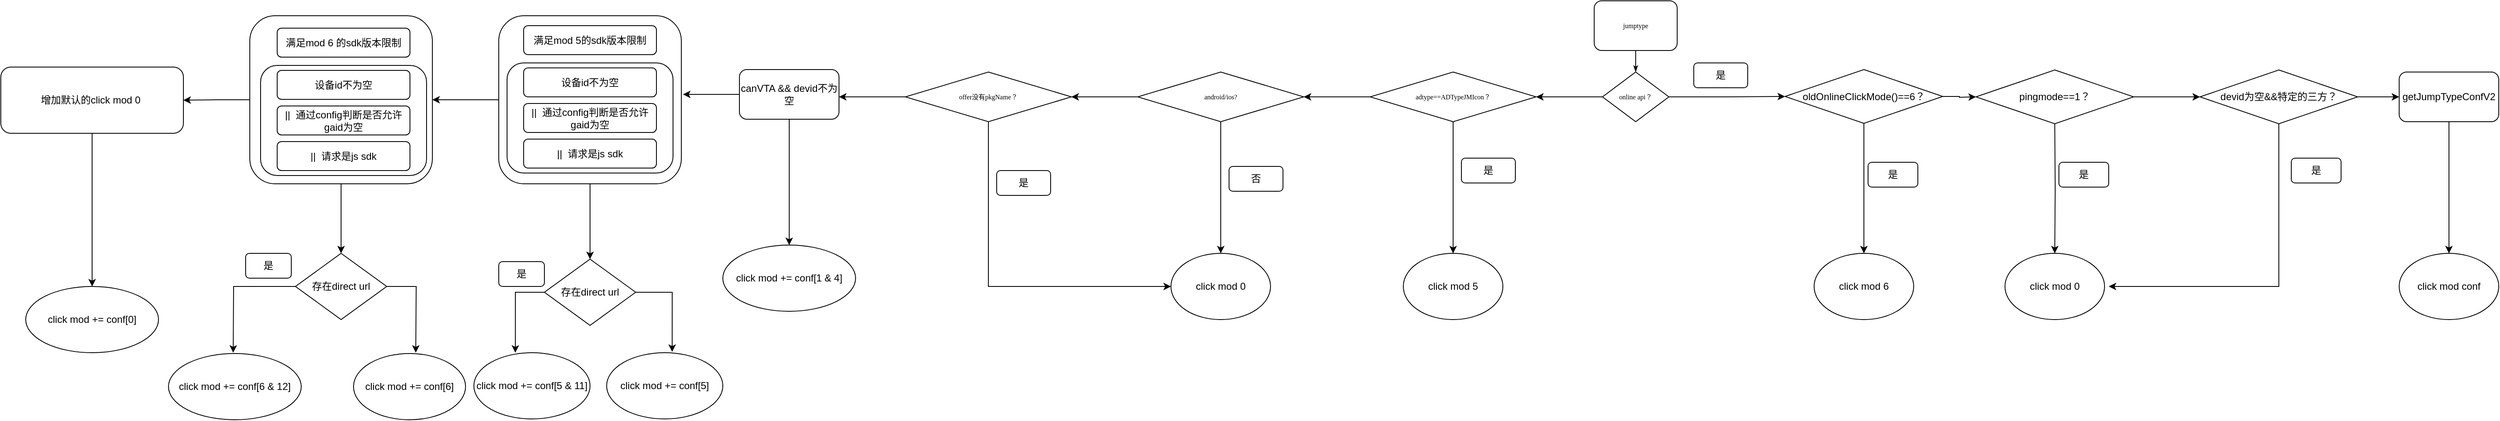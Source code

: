 <mxfile version="11.2.8" type="github" pages="1"><diagram name="Page-1" id="74e2e168-ea6b-b213-b513-2b3c1d86103e"><mxGraphModel dx="3308" dy="399" grid="1" gridSize="10" guides="1" tooltips="1" connect="1" arrows="1" fold="1" page="1" pageScale="1" pageWidth="1100" pageHeight="850" background="#ffffff" math="0" shadow="0"><root><mxCell id="0"/><mxCell id="1" parent="0"/><mxCell id="jXy9-AMWzXkze37sV18H-94" value="" style="edgeStyle=orthogonalEdgeStyle;rounded=0;orthogonalLoop=1;jettySize=auto;html=1;" edge="1" parent="1" source="jXy9-AMWzXkze37sV18H-89" target="jXy9-AMWzXkze37sV18H-93"><mxGeometry relative="1" as="geometry"/></mxCell><mxCell id="jXy9-AMWzXkze37sV18H-89" value="" style="rounded=1;whiteSpace=wrap;html=1;" vertex="1" parent="1"><mxGeometry x="-1060" y="233" width="220" height="203" as="geometry"/></mxCell><mxCell id="jXy9-AMWzXkze37sV18H-110" value="" style="edgeStyle=orthogonalEdgeStyle;rounded=0;orthogonalLoop=1;jettySize=auto;html=1;entryX=0.5;entryY=0;entryDx=0;entryDy=0;" edge="1" parent="1" source="jXy9-AMWzXkze37sV18H-93" target="jXy9-AMWzXkze37sV18H-104"><mxGeometry relative="1" as="geometry"><mxPoint x="-1250" y="516" as="targetPoint"/></mxGeometry></mxCell><mxCell id="jXy9-AMWzXkze37sV18H-124" value="" style="edgeStyle=orthogonalEdgeStyle;rounded=0;orthogonalLoop=1;jettySize=auto;html=1;" edge="1" parent="1" source="jXy9-AMWzXkze37sV18H-93" target="jXy9-AMWzXkze37sV18H-123"><mxGeometry relative="1" as="geometry"/></mxCell><mxCell id="jXy9-AMWzXkze37sV18H-93" value="" style="rounded=1;whiteSpace=wrap;html=1;" vertex="1" parent="1"><mxGeometry x="-1360" y="233" width="220" height="203" as="geometry"/></mxCell><mxCell id="jXy9-AMWzXkze37sV18H-126" value="" style="edgeStyle=orthogonalEdgeStyle;rounded=0;orthogonalLoop=1;jettySize=auto;html=1;entryX=0.5;entryY=0;entryDx=0;entryDy=0;" edge="1" parent="1" source="jXy9-AMWzXkze37sV18H-123" target="jXy9-AMWzXkze37sV18H-127"><mxGeometry relative="1" as="geometry"><mxPoint x="-1550" y="455" as="targetPoint"/></mxGeometry></mxCell><mxCell id="jXy9-AMWzXkze37sV18H-123" value="增加默认的click mod 0&amp;nbsp;" style="rounded=1;whiteSpace=wrap;html=1;" vertex="1" parent="1"><mxGeometry x="-1660" y="295" width="220" height="80" as="geometry"/></mxCell><mxCell id="jXy9-AMWzXkze37sV18H-85" value="" style="rounded=1;whiteSpace=wrap;html=1;" vertex="1" parent="1"><mxGeometry x="-1050" y="290" width="200" height="133" as="geometry"/></mxCell><mxCell id="jXy9-AMWzXkze37sV18H-33" value="jumptype" style="rounded=1;whiteSpace=wrap;html=1;shadow=0;labelBackgroundColor=none;strokeColor=#000000;strokeWidth=1;fillColor=#ffffff;fontFamily=Verdana;fontSize=8;fontColor=#000000;align=center;" vertex="1" parent="1"><mxGeometry x="260" y="215" width="100" height="60" as="geometry"/></mxCell><mxCell id="jXy9-AMWzXkze37sV18H-61" value="" style="edgeStyle=orthogonalEdgeStyle;rounded=0;orthogonalLoop=1;jettySize=auto;html=1;" edge="1" parent="1" source="jXy9-AMWzXkze37sV18H-34" target="jXy9-AMWzXkze37sV18H-60"><mxGeometry relative="1" as="geometry"/></mxCell><mxCell id="jXy9-AMWzXkze37sV18H-34" value="online api？" style="rhombus;whiteSpace=wrap;html=1;rounded=0;shadow=0;labelBackgroundColor=none;strokeColor=#000000;strokeWidth=1;fillColor=#ffffff;fontFamily=Verdana;fontSize=8;fontColor=#000000;align=center;" vertex="1" parent="1"><mxGeometry x="270" y="301" width="80" height="60" as="geometry"/></mxCell><mxCell id="jXy9-AMWzXkze37sV18H-63" value="" style="edgeStyle=orthogonalEdgeStyle;rounded=0;orthogonalLoop=1;jettySize=auto;html=1;entryX=0.5;entryY=0;entryDx=0;entryDy=0;" edge="1" parent="1" source="jXy9-AMWzXkze37sV18H-60" target="jXy9-AMWzXkze37sV18H-64"><mxGeometry relative="1" as="geometry"><mxPoint x="90" y="441" as="targetPoint"/></mxGeometry></mxCell><mxCell id="jXy9-AMWzXkze37sV18H-67" value="" style="edgeStyle=orthogonalEdgeStyle;rounded=0;orthogonalLoop=1;jettySize=auto;html=1;" edge="1" parent="1" source="jXy9-AMWzXkze37sV18H-60" target="jXy9-AMWzXkze37sV18H-66"><mxGeometry relative="1" as="geometry"/></mxCell><mxCell id="jXy9-AMWzXkze37sV18H-60" value="adtype==ADTypeJMIcon？" style="rhombus;whiteSpace=wrap;html=1;rounded=0;shadow=0;labelBackgroundColor=none;strokeColor=#000000;strokeWidth=1;fillColor=#ffffff;fontFamily=Verdana;fontSize=8;fontColor=#000000;align=center;" vertex="1" parent="1"><mxGeometry x="-10" y="301" width="200" height="60" as="geometry"/></mxCell><mxCell id="jXy9-AMWzXkze37sV18H-69" value="" style="edgeStyle=orthogonalEdgeStyle;rounded=0;orthogonalLoop=1;jettySize=auto;html=1;entryX=0.5;entryY=0;entryDx=0;entryDy=0;" edge="1" parent="1" source="jXy9-AMWzXkze37sV18H-66" target="jXy9-AMWzXkze37sV18H-70"><mxGeometry relative="1" as="geometry"><mxPoint x="-190" y="441" as="targetPoint"/></mxGeometry></mxCell><mxCell id="jXy9-AMWzXkze37sV18H-73" value="" style="edgeStyle=orthogonalEdgeStyle;rounded=0;orthogonalLoop=1;jettySize=auto;html=1;" edge="1" parent="1" source="jXy9-AMWzXkze37sV18H-66" target="jXy9-AMWzXkze37sV18H-72"><mxGeometry relative="1" as="geometry"/></mxCell><mxCell id="jXy9-AMWzXkze37sV18H-66" value="android/ios?" style="rhombus;whiteSpace=wrap;html=1;rounded=0;shadow=0;labelBackgroundColor=none;strokeColor=#000000;strokeWidth=1;fillColor=#ffffff;fontFamily=Verdana;fontSize=8;fontColor=#000000;align=center;" vertex="1" parent="1"><mxGeometry x="-290" y="301" width="200" height="60" as="geometry"/></mxCell><mxCell id="jXy9-AMWzXkze37sV18H-75" value="" style="edgeStyle=orthogonalEdgeStyle;rounded=0;orthogonalLoop=1;jettySize=auto;html=1;entryX=0;entryY=0.5;entryDx=0;entryDy=0;" edge="1" parent="1" source="jXy9-AMWzXkze37sV18H-72" target="jXy9-AMWzXkze37sV18H-70"><mxGeometry relative="1" as="geometry"><mxPoint x="-470" y="560" as="targetPoint"/><Array as="points"><mxPoint x="-470" y="560"/></Array></mxGeometry></mxCell><mxCell id="jXy9-AMWzXkze37sV18H-78" value="" style="edgeStyle=orthogonalEdgeStyle;rounded=0;orthogonalLoop=1;jettySize=auto;html=1;" edge="1" parent="1" source="jXy9-AMWzXkze37sV18H-72"><mxGeometry relative="1" as="geometry"><mxPoint x="-650" y="331" as="targetPoint"/></mxGeometry></mxCell><mxCell id="jXy9-AMWzXkze37sV18H-72" value="offer没有pkgName？" style="rhombus;whiteSpace=wrap;html=1;rounded=0;shadow=0;labelBackgroundColor=none;strokeColor=#000000;strokeWidth=1;fillColor=#ffffff;fontFamily=Verdana;fontSize=8;fontColor=#000000;align=center;" vertex="1" parent="1"><mxGeometry x="-570" y="301" width="200" height="60" as="geometry"/></mxCell><mxCell id="jXy9-AMWzXkze37sV18H-35" style="edgeStyle=orthogonalEdgeStyle;rounded=1;html=1;labelBackgroundColor=none;startArrow=none;startFill=0;startSize=5;endArrow=classicThin;endFill=1;endSize=5;jettySize=auto;orthogonalLoop=1;strokeColor=#000000;strokeWidth=1;fontFamily=Verdana;fontSize=8;fontColor=#000000;" edge="1" parent="1" source="jXy9-AMWzXkze37sV18H-33" target="jXy9-AMWzXkze37sV18H-34"><mxGeometry relative="1" as="geometry"/></mxCell><mxCell id="jXy9-AMWzXkze37sV18H-36" value="是" style="rounded=1;whiteSpace=wrap;html=1;" vertex="1" parent="1"><mxGeometry x="380" y="290" width="65" height="30" as="geometry"/></mxCell><mxCell id="jXy9-AMWzXkze37sV18H-37" value="&lt;span style=&quot;font-family: &amp;#34;helvetica&amp;#34; ; font-size: 12px&quot;&gt;oldOnlineClickMode()==6？&lt;/span&gt;" style="rhombus;whiteSpace=wrap;html=1;rounded=0;shadow=0;labelBackgroundColor=none;strokeColor=#000000;strokeWidth=1;fillColor=#ffffff;fontFamily=Verdana;fontSize=8;fontColor=#000000;align=center;" vertex="1" parent="1"><mxGeometry x="490" y="298" width="190" height="65" as="geometry"/></mxCell><mxCell id="jXy9-AMWzXkze37sV18H-38" value="" style="endArrow=classic;html=1;exitX=0.5;exitY=1;exitDx=0;exitDy=0;" edge="1" parent="1" source="jXy9-AMWzXkze37sV18H-37"><mxGeometry width="50" height="50" relative="1" as="geometry"><mxPoint x="90" y="440" as="sourcePoint"/><mxPoint x="585" y="520" as="targetPoint"/></mxGeometry></mxCell><mxCell id="jXy9-AMWzXkze37sV18H-39" value="click mod 6" style="ellipse;whiteSpace=wrap;html=1;" vertex="1" parent="1"><mxGeometry x="525" y="520" width="120" height="80" as="geometry"/></mxCell><mxCell id="jXy9-AMWzXkze37sV18H-40" value="是" style="rounded=1;whiteSpace=wrap;html=1;" vertex="1" parent="1"><mxGeometry x="590" y="410" width="60" height="30" as="geometry"/></mxCell><mxCell id="jXy9-AMWzXkze37sV18H-41" value="" style="edgeStyle=orthogonalEdgeStyle;rounded=0;orthogonalLoop=1;jettySize=auto;html=1;entryX=0.5;entryY=0;entryDx=0;entryDy=0;" edge="1" parent="1" target="jXy9-AMWzXkze37sV18H-45"><mxGeometry relative="1" as="geometry"><mxPoint x="815" y="363.5" as="sourcePoint"/><mxPoint x="55" y="383.5" as="targetPoint"/></mxGeometry></mxCell><mxCell id="jXy9-AMWzXkze37sV18H-53" value="" style="edgeStyle=orthogonalEdgeStyle;rounded=0;orthogonalLoop=1;jettySize=auto;html=1;" edge="1" parent="1" source="jXy9-AMWzXkze37sV18H-43"><mxGeometry relative="1" as="geometry"><mxPoint x="880" y="560" as="targetPoint"/><Array as="points"><mxPoint x="1085" y="490"/><mxPoint x="1085" y="490"/></Array></mxGeometry></mxCell><mxCell id="jXy9-AMWzXkze37sV18H-55" value="" style="edgeStyle=orthogonalEdgeStyle;rounded=0;orthogonalLoop=1;jettySize=auto;html=1;" edge="1" parent="1" source="jXy9-AMWzXkze37sV18H-43" target="jXy9-AMWzXkze37sV18H-50"><mxGeometry relative="1" as="geometry"/></mxCell><mxCell id="jXy9-AMWzXkze37sV18H-43" value="&lt;span style=&quot;font-family: &amp;#34;helvetica&amp;#34; ; font-size: 12px&quot;&gt;devid为空&amp;amp;&amp;amp;特定的三方？&lt;/span&gt;" style="rhombus;whiteSpace=wrap;html=1;rounded=0;shadow=0;labelBackgroundColor=none;strokeColor=#000000;strokeWidth=1;fillColor=#ffffff;fontFamily=Verdana;fontSize=8;fontColor=#000000;align=center;" vertex="1" parent="1"><mxGeometry x="990" y="298.5" width="190" height="65" as="geometry"/></mxCell><mxCell id="jXy9-AMWzXkze37sV18H-54" value="" style="edgeStyle=orthogonalEdgeStyle;rounded=0;orthogonalLoop=1;jettySize=auto;html=1;" edge="1" parent="1" source="jXy9-AMWzXkze37sV18H-44" target="jXy9-AMWzXkze37sV18H-43"><mxGeometry relative="1" as="geometry"/></mxCell><mxCell id="jXy9-AMWzXkze37sV18H-44" value="&lt;span style=&quot;font-family: &amp;#34;helvetica&amp;#34; ; font-size: 12px&quot;&gt;pingmode==1？&lt;/span&gt;" style="rhombus;whiteSpace=wrap;html=1;rounded=0;shadow=0;labelBackgroundColor=none;strokeColor=#000000;strokeWidth=1;fillColor=#ffffff;fontFamily=Verdana;fontSize=8;fontColor=#000000;align=center;" vertex="1" parent="1"><mxGeometry x="720" y="298.5" width="190" height="65" as="geometry"/></mxCell><mxCell id="jXy9-AMWzXkze37sV18H-45" value="click mod 0" style="ellipse;whiteSpace=wrap;html=1;" vertex="1" parent="1"><mxGeometry x="755" y="520" width="120" height="80" as="geometry"/></mxCell><mxCell id="jXy9-AMWzXkze37sV18H-46" value="是" style="rounded=1;whiteSpace=wrap;html=1;" vertex="1" parent="1"><mxGeometry x="820" y="410" width="60" height="30" as="geometry"/></mxCell><mxCell id="jXy9-AMWzXkze37sV18H-47" value="" style="edgeStyle=orthogonalEdgeStyle;rounded=0;orthogonalLoop=1;jettySize=auto;html=1;" edge="1" parent="1" source="jXy9-AMWzXkze37sV18H-37"><mxGeometry relative="1" as="geometry"><mxPoint x="720" y="331" as="targetPoint"/></mxGeometry></mxCell><mxCell id="jXy9-AMWzXkze37sV18H-49" value="" style="edgeStyle=orthogonalEdgeStyle;rounded=0;orthogonalLoop=1;jettySize=auto;html=1;" edge="1" parent="1" source="jXy9-AMWzXkze37sV18H-34" target="jXy9-AMWzXkze37sV18H-37"><mxGeometry relative="1" as="geometry"><mxPoint x="360" y="290" as="targetPoint"/></mxGeometry></mxCell><mxCell id="jXy9-AMWzXkze37sV18H-58" value="" style="edgeStyle=orthogonalEdgeStyle;rounded=0;orthogonalLoop=1;jettySize=auto;html=1;entryX=0.5;entryY=0;entryDx=0;entryDy=0;" edge="1" parent="1" source="jXy9-AMWzXkze37sV18H-50" target="jXy9-AMWzXkze37sV18H-56"><mxGeometry relative="1" as="geometry"><mxPoint x="1290" y="510" as="targetPoint"/></mxGeometry></mxCell><mxCell id="jXy9-AMWzXkze37sV18H-50" value="getJumpTypeConfV2" style="rounded=1;whiteSpace=wrap;html=1;" vertex="1" parent="1"><mxGeometry x="1230" y="301" width="120" height="60" as="geometry"/></mxCell><mxCell id="jXy9-AMWzXkze37sV18H-51" value="是" style="rounded=1;whiteSpace=wrap;html=1;" vertex="1" parent="1"><mxGeometry x="1100" y="405" width="60" height="30" as="geometry"/></mxCell><mxCell id="jXy9-AMWzXkze37sV18H-56" value="click mod conf" style="ellipse;whiteSpace=wrap;html=1;" vertex="1" parent="1"><mxGeometry x="1230" y="520" width="120" height="80" as="geometry"/></mxCell><mxCell id="jXy9-AMWzXkze37sV18H-64" value="click mod 5" style="ellipse;whiteSpace=wrap;html=1;" vertex="1" parent="1"><mxGeometry x="30" y="520" width="120" height="80" as="geometry"/></mxCell><mxCell id="jXy9-AMWzXkze37sV18H-65" value="是" style="rounded=1;whiteSpace=wrap;html=1;" vertex="1" parent="1"><mxGeometry x="100" y="405" width="65" height="30" as="geometry"/></mxCell><mxCell id="jXy9-AMWzXkze37sV18H-70" value="click mod 0" style="ellipse;whiteSpace=wrap;html=1;" vertex="1" parent="1"><mxGeometry x="-250" y="520" width="120" height="80" as="geometry"/></mxCell><mxCell id="jXy9-AMWzXkze37sV18H-71" value="否" style="rounded=1;whiteSpace=wrap;html=1;" vertex="1" parent="1"><mxGeometry x="-180" y="415" width="65" height="30" as="geometry"/></mxCell><mxCell id="jXy9-AMWzXkze37sV18H-76" value="是" style="rounded=1;whiteSpace=wrap;html=1;" vertex="1" parent="1"><mxGeometry x="-460" y="420" width="65" height="30" as="geometry"/></mxCell><mxCell id="jXy9-AMWzXkze37sV18H-82" value="" style="edgeStyle=orthogonalEdgeStyle;rounded=0;orthogonalLoop=1;jettySize=auto;html=1;entryX=0.5;entryY=0;entryDx=0;entryDy=0;" edge="1" parent="1" source="jXy9-AMWzXkze37sV18H-79" target="jXy9-AMWzXkze37sV18H-80"><mxGeometry relative="1" as="geometry"><mxPoint x="-710" y="438" as="targetPoint"/></mxGeometry></mxCell><mxCell id="jXy9-AMWzXkze37sV18H-86" value="" style="edgeStyle=orthogonalEdgeStyle;rounded=0;orthogonalLoop=1;jettySize=auto;html=1;entryX=1.009;entryY=0.468;entryDx=0;entryDy=0;entryPerimeter=0;" edge="1" parent="1" source="jXy9-AMWzXkze37sV18H-79" target="jXy9-AMWzXkze37sV18H-89"><mxGeometry relative="1" as="geometry"/></mxCell><mxCell id="jXy9-AMWzXkze37sV18H-79" value="canVTA &amp;amp;&amp;amp; devid不为空" style="rounded=1;whiteSpace=wrap;html=1;" vertex="1" parent="1"><mxGeometry x="-770" y="298" width="120" height="60" as="geometry"/></mxCell><mxCell id="jXy9-AMWzXkze37sV18H-83" value="满足mod 5的sdk版本限制" style="rounded=1;whiteSpace=wrap;html=1;" vertex="1" parent="1"><mxGeometry x="-1030" y="245" width="160" height="35" as="geometry"/></mxCell><mxCell id="jXy9-AMWzXkze37sV18H-80" value="click mod += conf[1 &amp;amp; 4]" style="ellipse;whiteSpace=wrap;html=1;" vertex="1" parent="1"><mxGeometry x="-790" y="510" width="160" height="80" as="geometry"/></mxCell><mxCell id="jXy9-AMWzXkze37sV18H-87" value="||&amp;nbsp; 通过config判断是否允许gaid为空" style="rounded=1;whiteSpace=wrap;html=1;" vertex="1" parent="1"><mxGeometry x="-1030" y="339" width="160" height="35" as="geometry"/></mxCell><mxCell id="jXy9-AMWzXkze37sV18H-88" value="设备id不为空" style="rounded=1;whiteSpace=wrap;html=1;" vertex="1" parent="1"><mxGeometry x="-1030" y="296" width="160" height="35" as="geometry"/></mxCell><mxCell id="jXy9-AMWzXkze37sV18H-90" value="||&amp;nbsp;&amp;nbsp;&lt;span style=&quot;background-color: rgb(255 , 255 , 255) ; font-size: 9pt&quot;&gt;请求是js sdk&lt;/span&gt;" style="rounded=1;whiteSpace=wrap;html=1;" vertex="1" parent="1"><mxGeometry x="-1030" y="382" width="160" height="35" as="geometry"/></mxCell><mxCell id="jXy9-AMWzXkze37sV18H-91" value="click mod += conf[5 &amp;amp; 11]" style="ellipse;whiteSpace=wrap;html=1;" vertex="1" parent="1"><mxGeometry x="-1090" y="640" width="140" height="80" as="geometry"/></mxCell><mxCell id="jXy9-AMWzXkze37sV18H-95" value="" style="rounded=1;whiteSpace=wrap;html=1;" vertex="1" parent="1"><mxGeometry x="-1347" y="293" width="200" height="133" as="geometry"/></mxCell><mxCell id="jXy9-AMWzXkze37sV18H-96" value="满足mod 6 的sdk版本限制" style="rounded=1;whiteSpace=wrap;html=1;" vertex="1" parent="1"><mxGeometry x="-1327" y="248" width="160" height="35" as="geometry"/></mxCell><mxCell id="jXy9-AMWzXkze37sV18H-97" value="||&amp;nbsp; 通过config判断是否允许gaid为空" style="rounded=1;whiteSpace=wrap;html=1;" vertex="1" parent="1"><mxGeometry x="-1327" y="342" width="160" height="35" as="geometry"/></mxCell><mxCell id="jXy9-AMWzXkze37sV18H-98" value="设备id不为空" style="rounded=1;whiteSpace=wrap;html=1;" vertex="1" parent="1"><mxGeometry x="-1327" y="299" width="160" height="35" as="geometry"/></mxCell><mxCell id="jXy9-AMWzXkze37sV18H-99" value="||&amp;nbsp;&amp;nbsp;&lt;span style=&quot;background-color: rgb(255 , 255 , 255) ; font-size: 9pt&quot;&gt;请求是js sdk&lt;/span&gt;" style="rounded=1;whiteSpace=wrap;html=1;" vertex="1" parent="1"><mxGeometry x="-1327" y="385" width="160" height="35" as="geometry"/></mxCell><mxCell id="jXy9-AMWzXkze37sV18H-100" value="click mod += conf[6 &amp;amp; 12]" style="ellipse;whiteSpace=wrap;html=1;" vertex="1" parent="1"><mxGeometry x="-1458" y="641" width="160" height="80" as="geometry"/></mxCell><mxCell id="jXy9-AMWzXkze37sV18H-112" value="" style="edgeStyle=orthogonalEdgeStyle;rounded=0;orthogonalLoop=1;jettySize=auto;html=1;" edge="1" parent="1" source="jXy9-AMWzXkze37sV18H-104"><mxGeometry relative="1" as="geometry"><mxPoint x="-1380" y="640" as="targetPoint"/></mxGeometry></mxCell><mxCell id="jXy9-AMWzXkze37sV18H-114" value="" style="edgeStyle=orthogonalEdgeStyle;rounded=0;orthogonalLoop=1;jettySize=auto;html=1;" edge="1" parent="1" source="jXy9-AMWzXkze37sV18H-104"><mxGeometry relative="1" as="geometry"><mxPoint x="-1160" y="640" as="targetPoint"/></mxGeometry></mxCell><mxCell id="jXy9-AMWzXkze37sV18H-104" value="存在direct url" style="rhombus;whiteSpace=wrap;html=1;" vertex="1" parent="1"><mxGeometry x="-1305" y="520" width="110" height="80" as="geometry"/></mxCell><mxCell id="jXy9-AMWzXkze37sV18H-105" value="是" style="rounded=1;whiteSpace=wrap;html=1;" vertex="1" parent="1"><mxGeometry x="-1365" y="520" width="55" height="30" as="geometry"/></mxCell><mxCell id="jXy9-AMWzXkze37sV18H-106" value="click mod += conf[6]" style="ellipse;whiteSpace=wrap;html=1;" vertex="1" parent="1"><mxGeometry x="-1235" y="641" width="135" height="80" as="geometry"/></mxCell><mxCell id="jXy9-AMWzXkze37sV18H-118" value="" style="edgeStyle=orthogonalEdgeStyle;rounded=0;orthogonalLoop=1;jettySize=auto;html=1;entryX=0.357;entryY=0;entryDx=0;entryDy=0;entryPerimeter=0;exitX=0;exitY=0.5;exitDx=0;exitDy=0;" edge="1" parent="1" source="jXy9-AMWzXkze37sV18H-115" target="jXy9-AMWzXkze37sV18H-91"><mxGeometry relative="1" as="geometry"><mxPoint x="-1050" y="545" as="targetPoint"/><Array as="points"><mxPoint x="-1040" y="567"/></Array></mxGeometry></mxCell><mxCell id="jXy9-AMWzXkze37sV18H-122" value="" style="edgeStyle=orthogonalEdgeStyle;rounded=0;orthogonalLoop=1;jettySize=auto;html=1;entryX=0.564;entryY=-0.012;entryDx=0;entryDy=0;entryPerimeter=0;" edge="1" parent="1" source="jXy9-AMWzXkze37sV18H-115" target="jXy9-AMWzXkze37sV18H-120"><mxGeometry relative="1" as="geometry"><mxPoint x="-850" y="545" as="targetPoint"/><Array as="points"><mxPoint x="-851" y="567"/></Array></mxGeometry></mxCell><mxCell id="jXy9-AMWzXkze37sV18H-115" value="存在direct url" style="rhombus;whiteSpace=wrap;html=1;" vertex="1" parent="1"><mxGeometry x="-1005" y="527" width="110" height="80" as="geometry"/></mxCell><mxCell id="jXy9-AMWzXkze37sV18H-116" value="" style="edgeStyle=orthogonalEdgeStyle;rounded=0;orthogonalLoop=1;jettySize=auto;html=1;" edge="1" parent="1" source="jXy9-AMWzXkze37sV18H-89" target="jXy9-AMWzXkze37sV18H-115"><mxGeometry relative="1" as="geometry"><mxPoint x="-950" y="436" as="sourcePoint"/><mxPoint x="-970" y="640" as="targetPoint"/></mxGeometry></mxCell><mxCell id="jXy9-AMWzXkze37sV18H-119" value="是" style="rounded=1;whiteSpace=wrap;html=1;" vertex="1" parent="1"><mxGeometry x="-1060" y="530" width="55" height="30" as="geometry"/></mxCell><mxCell id="jXy9-AMWzXkze37sV18H-120" value="click mod += conf[5]" style="ellipse;whiteSpace=wrap;html=1;" vertex="1" parent="1"><mxGeometry x="-930" y="640" width="140" height="80" as="geometry"/></mxCell><mxCell id="jXy9-AMWzXkze37sV18H-127" value="click mod += conf[0]" style="ellipse;whiteSpace=wrap;html=1;" vertex="1" parent="1"><mxGeometry x="-1630" y="560" width="160" height="80" as="geometry"/></mxCell></root></mxGraphModel></diagram></mxfile>
